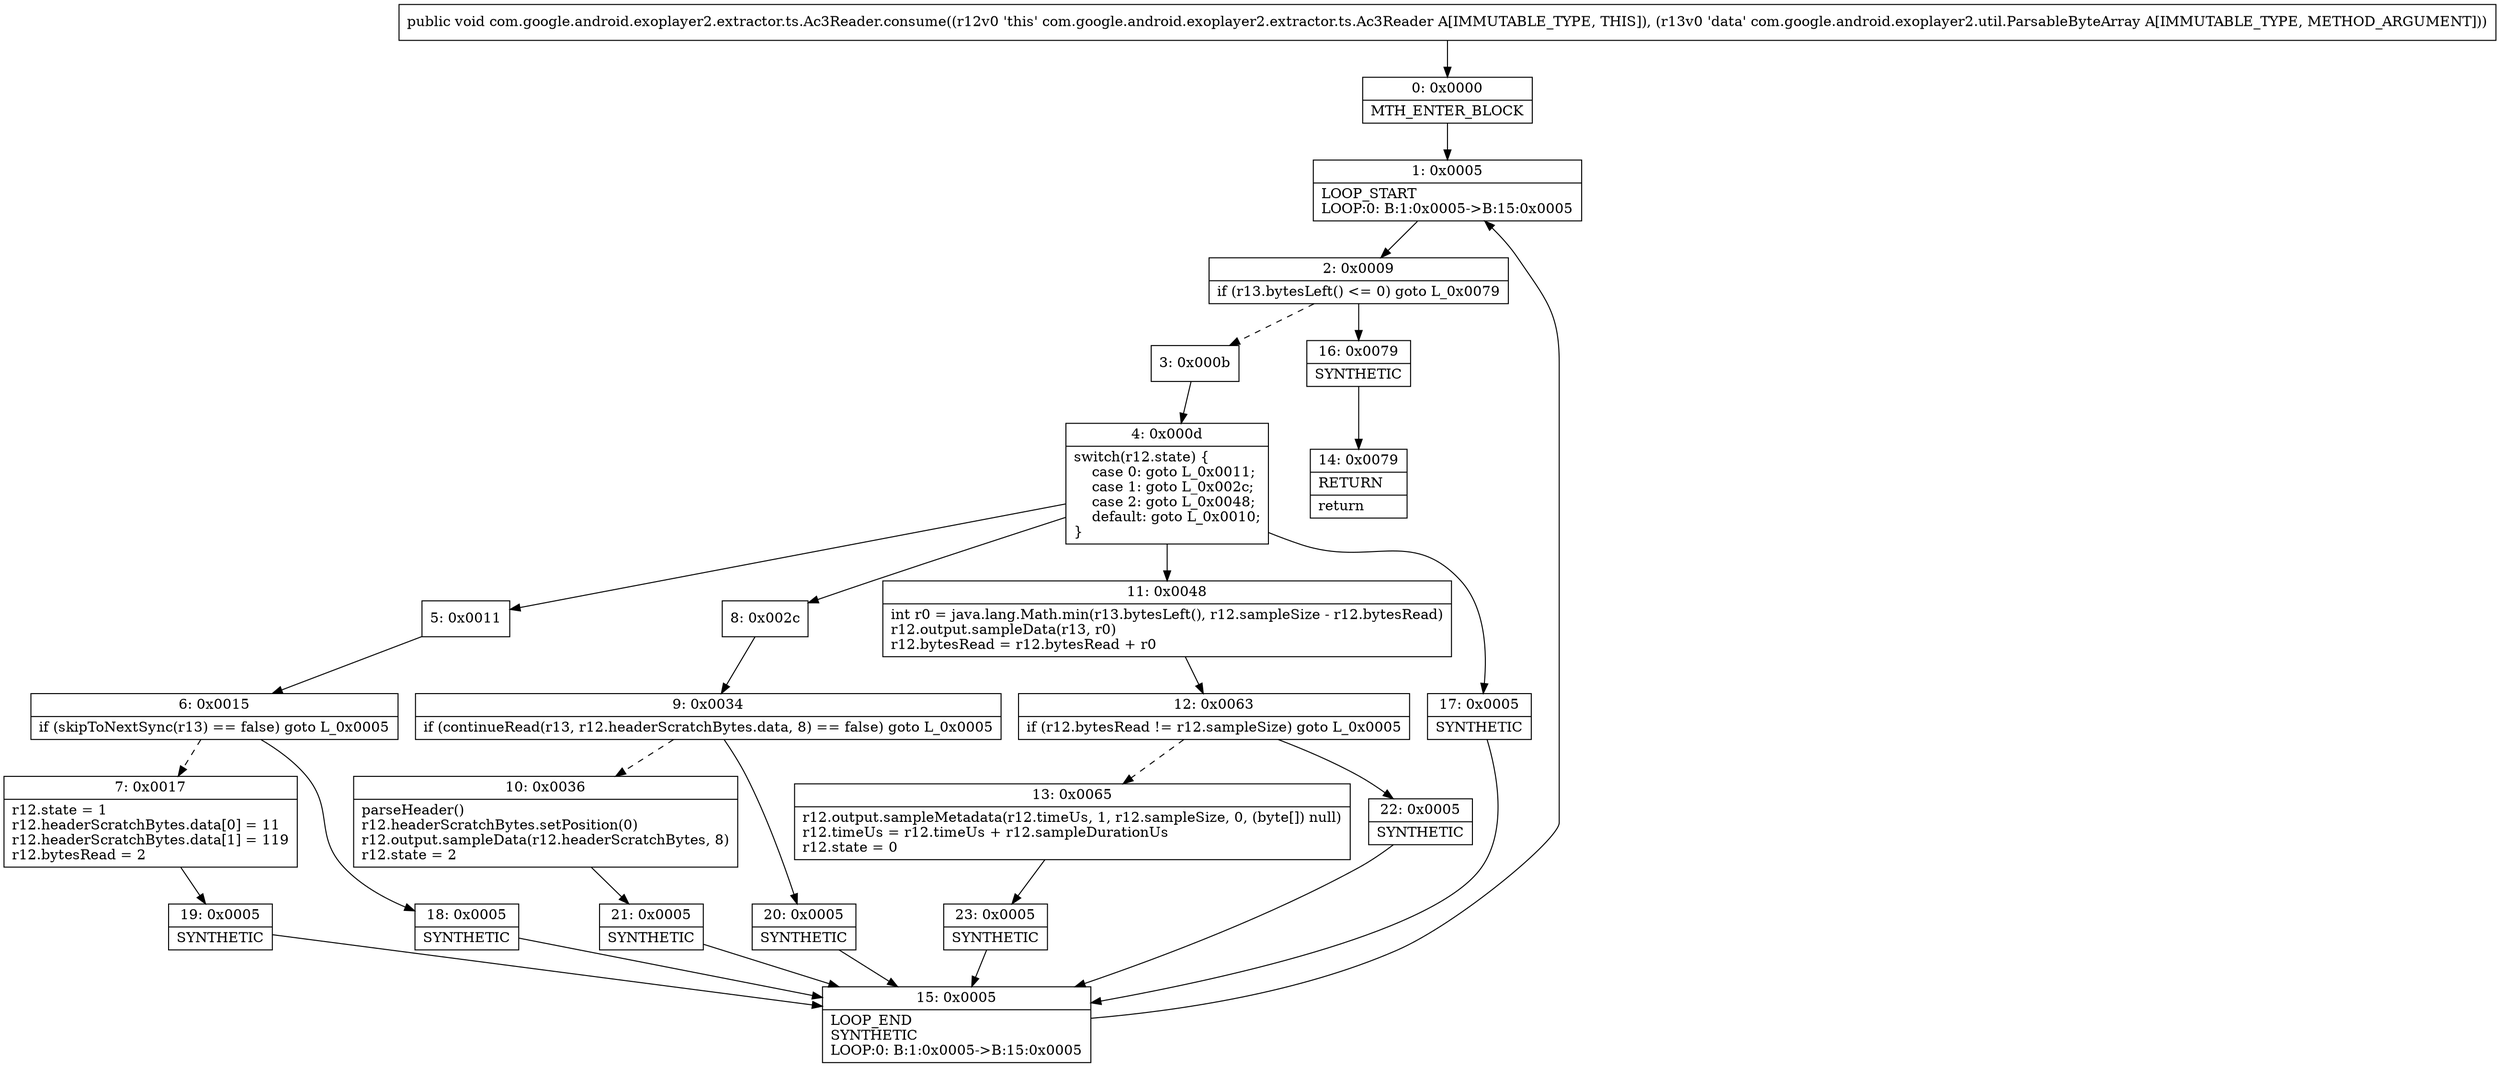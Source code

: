 digraph "CFG forcom.google.android.exoplayer2.extractor.ts.Ac3Reader.consume(Lcom\/google\/android\/exoplayer2\/util\/ParsableByteArray;)V" {
Node_0 [shape=record,label="{0\:\ 0x0000|MTH_ENTER_BLOCK\l}"];
Node_1 [shape=record,label="{1\:\ 0x0005|LOOP_START\lLOOP:0: B:1:0x0005\-\>B:15:0x0005\l}"];
Node_2 [shape=record,label="{2\:\ 0x0009|if (r13.bytesLeft() \<= 0) goto L_0x0079\l}"];
Node_3 [shape=record,label="{3\:\ 0x000b}"];
Node_4 [shape=record,label="{4\:\ 0x000d|switch(r12.state) \{\l    case 0: goto L_0x0011;\l    case 1: goto L_0x002c;\l    case 2: goto L_0x0048;\l    default: goto L_0x0010;\l\}\l}"];
Node_5 [shape=record,label="{5\:\ 0x0011}"];
Node_6 [shape=record,label="{6\:\ 0x0015|if (skipToNextSync(r13) == false) goto L_0x0005\l}"];
Node_7 [shape=record,label="{7\:\ 0x0017|r12.state = 1\lr12.headerScratchBytes.data[0] = 11\lr12.headerScratchBytes.data[1] = 119\lr12.bytesRead = 2\l}"];
Node_8 [shape=record,label="{8\:\ 0x002c}"];
Node_9 [shape=record,label="{9\:\ 0x0034|if (continueRead(r13, r12.headerScratchBytes.data, 8) == false) goto L_0x0005\l}"];
Node_10 [shape=record,label="{10\:\ 0x0036|parseHeader()\lr12.headerScratchBytes.setPosition(0)\lr12.output.sampleData(r12.headerScratchBytes, 8)\lr12.state = 2\l}"];
Node_11 [shape=record,label="{11\:\ 0x0048|int r0 = java.lang.Math.min(r13.bytesLeft(), r12.sampleSize \- r12.bytesRead)\lr12.output.sampleData(r13, r0)\lr12.bytesRead = r12.bytesRead + r0\l}"];
Node_12 [shape=record,label="{12\:\ 0x0063|if (r12.bytesRead != r12.sampleSize) goto L_0x0005\l}"];
Node_13 [shape=record,label="{13\:\ 0x0065|r12.output.sampleMetadata(r12.timeUs, 1, r12.sampleSize, 0, (byte[]) null)\lr12.timeUs = r12.timeUs + r12.sampleDurationUs\lr12.state = 0\l}"];
Node_14 [shape=record,label="{14\:\ 0x0079|RETURN\l|return\l}"];
Node_15 [shape=record,label="{15\:\ 0x0005|LOOP_END\lSYNTHETIC\lLOOP:0: B:1:0x0005\-\>B:15:0x0005\l}"];
Node_16 [shape=record,label="{16\:\ 0x0079|SYNTHETIC\l}"];
Node_17 [shape=record,label="{17\:\ 0x0005|SYNTHETIC\l}"];
Node_18 [shape=record,label="{18\:\ 0x0005|SYNTHETIC\l}"];
Node_19 [shape=record,label="{19\:\ 0x0005|SYNTHETIC\l}"];
Node_20 [shape=record,label="{20\:\ 0x0005|SYNTHETIC\l}"];
Node_21 [shape=record,label="{21\:\ 0x0005|SYNTHETIC\l}"];
Node_22 [shape=record,label="{22\:\ 0x0005|SYNTHETIC\l}"];
Node_23 [shape=record,label="{23\:\ 0x0005|SYNTHETIC\l}"];
MethodNode[shape=record,label="{public void com.google.android.exoplayer2.extractor.ts.Ac3Reader.consume((r12v0 'this' com.google.android.exoplayer2.extractor.ts.Ac3Reader A[IMMUTABLE_TYPE, THIS]), (r13v0 'data' com.google.android.exoplayer2.util.ParsableByteArray A[IMMUTABLE_TYPE, METHOD_ARGUMENT])) }"];
MethodNode -> Node_0;
Node_0 -> Node_1;
Node_1 -> Node_2;
Node_2 -> Node_3[style=dashed];
Node_2 -> Node_16;
Node_3 -> Node_4;
Node_4 -> Node_5;
Node_4 -> Node_8;
Node_4 -> Node_11;
Node_4 -> Node_17;
Node_5 -> Node_6;
Node_6 -> Node_7[style=dashed];
Node_6 -> Node_18;
Node_7 -> Node_19;
Node_8 -> Node_9;
Node_9 -> Node_10[style=dashed];
Node_9 -> Node_20;
Node_10 -> Node_21;
Node_11 -> Node_12;
Node_12 -> Node_13[style=dashed];
Node_12 -> Node_22;
Node_13 -> Node_23;
Node_15 -> Node_1;
Node_16 -> Node_14;
Node_17 -> Node_15;
Node_18 -> Node_15;
Node_19 -> Node_15;
Node_20 -> Node_15;
Node_21 -> Node_15;
Node_22 -> Node_15;
Node_23 -> Node_15;
}

